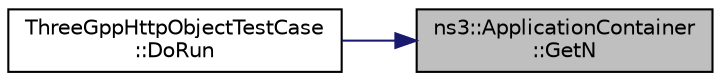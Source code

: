 digraph "ns3::ApplicationContainer::GetN"
{
 // LATEX_PDF_SIZE
  edge [fontname="Helvetica",fontsize="10",labelfontname="Helvetica",labelfontsize="10"];
  node [fontname="Helvetica",fontsize="10",shape=record];
  rankdir="RL";
  Node1 [label="ns3::ApplicationContainer\l::GetN",height=0.2,width=0.4,color="black", fillcolor="grey75", style="filled", fontcolor="black",tooltip="Get the number of Ptr<Application> stored in this container."];
  Node1 -> Node2 [dir="back",color="midnightblue",fontsize="10",style="solid",fontname="Helvetica"];
  Node2 [label="ThreeGppHttpObjectTestCase\l::DoRun",height=0.2,width=0.4,color="black", fillcolor="white", style="filled",URL="$class_three_gpp_http_object_test_case.html#a41234f035937ee1b044864f3db643b7d",tooltip="Implementation to actually run this TestCase."];
}
